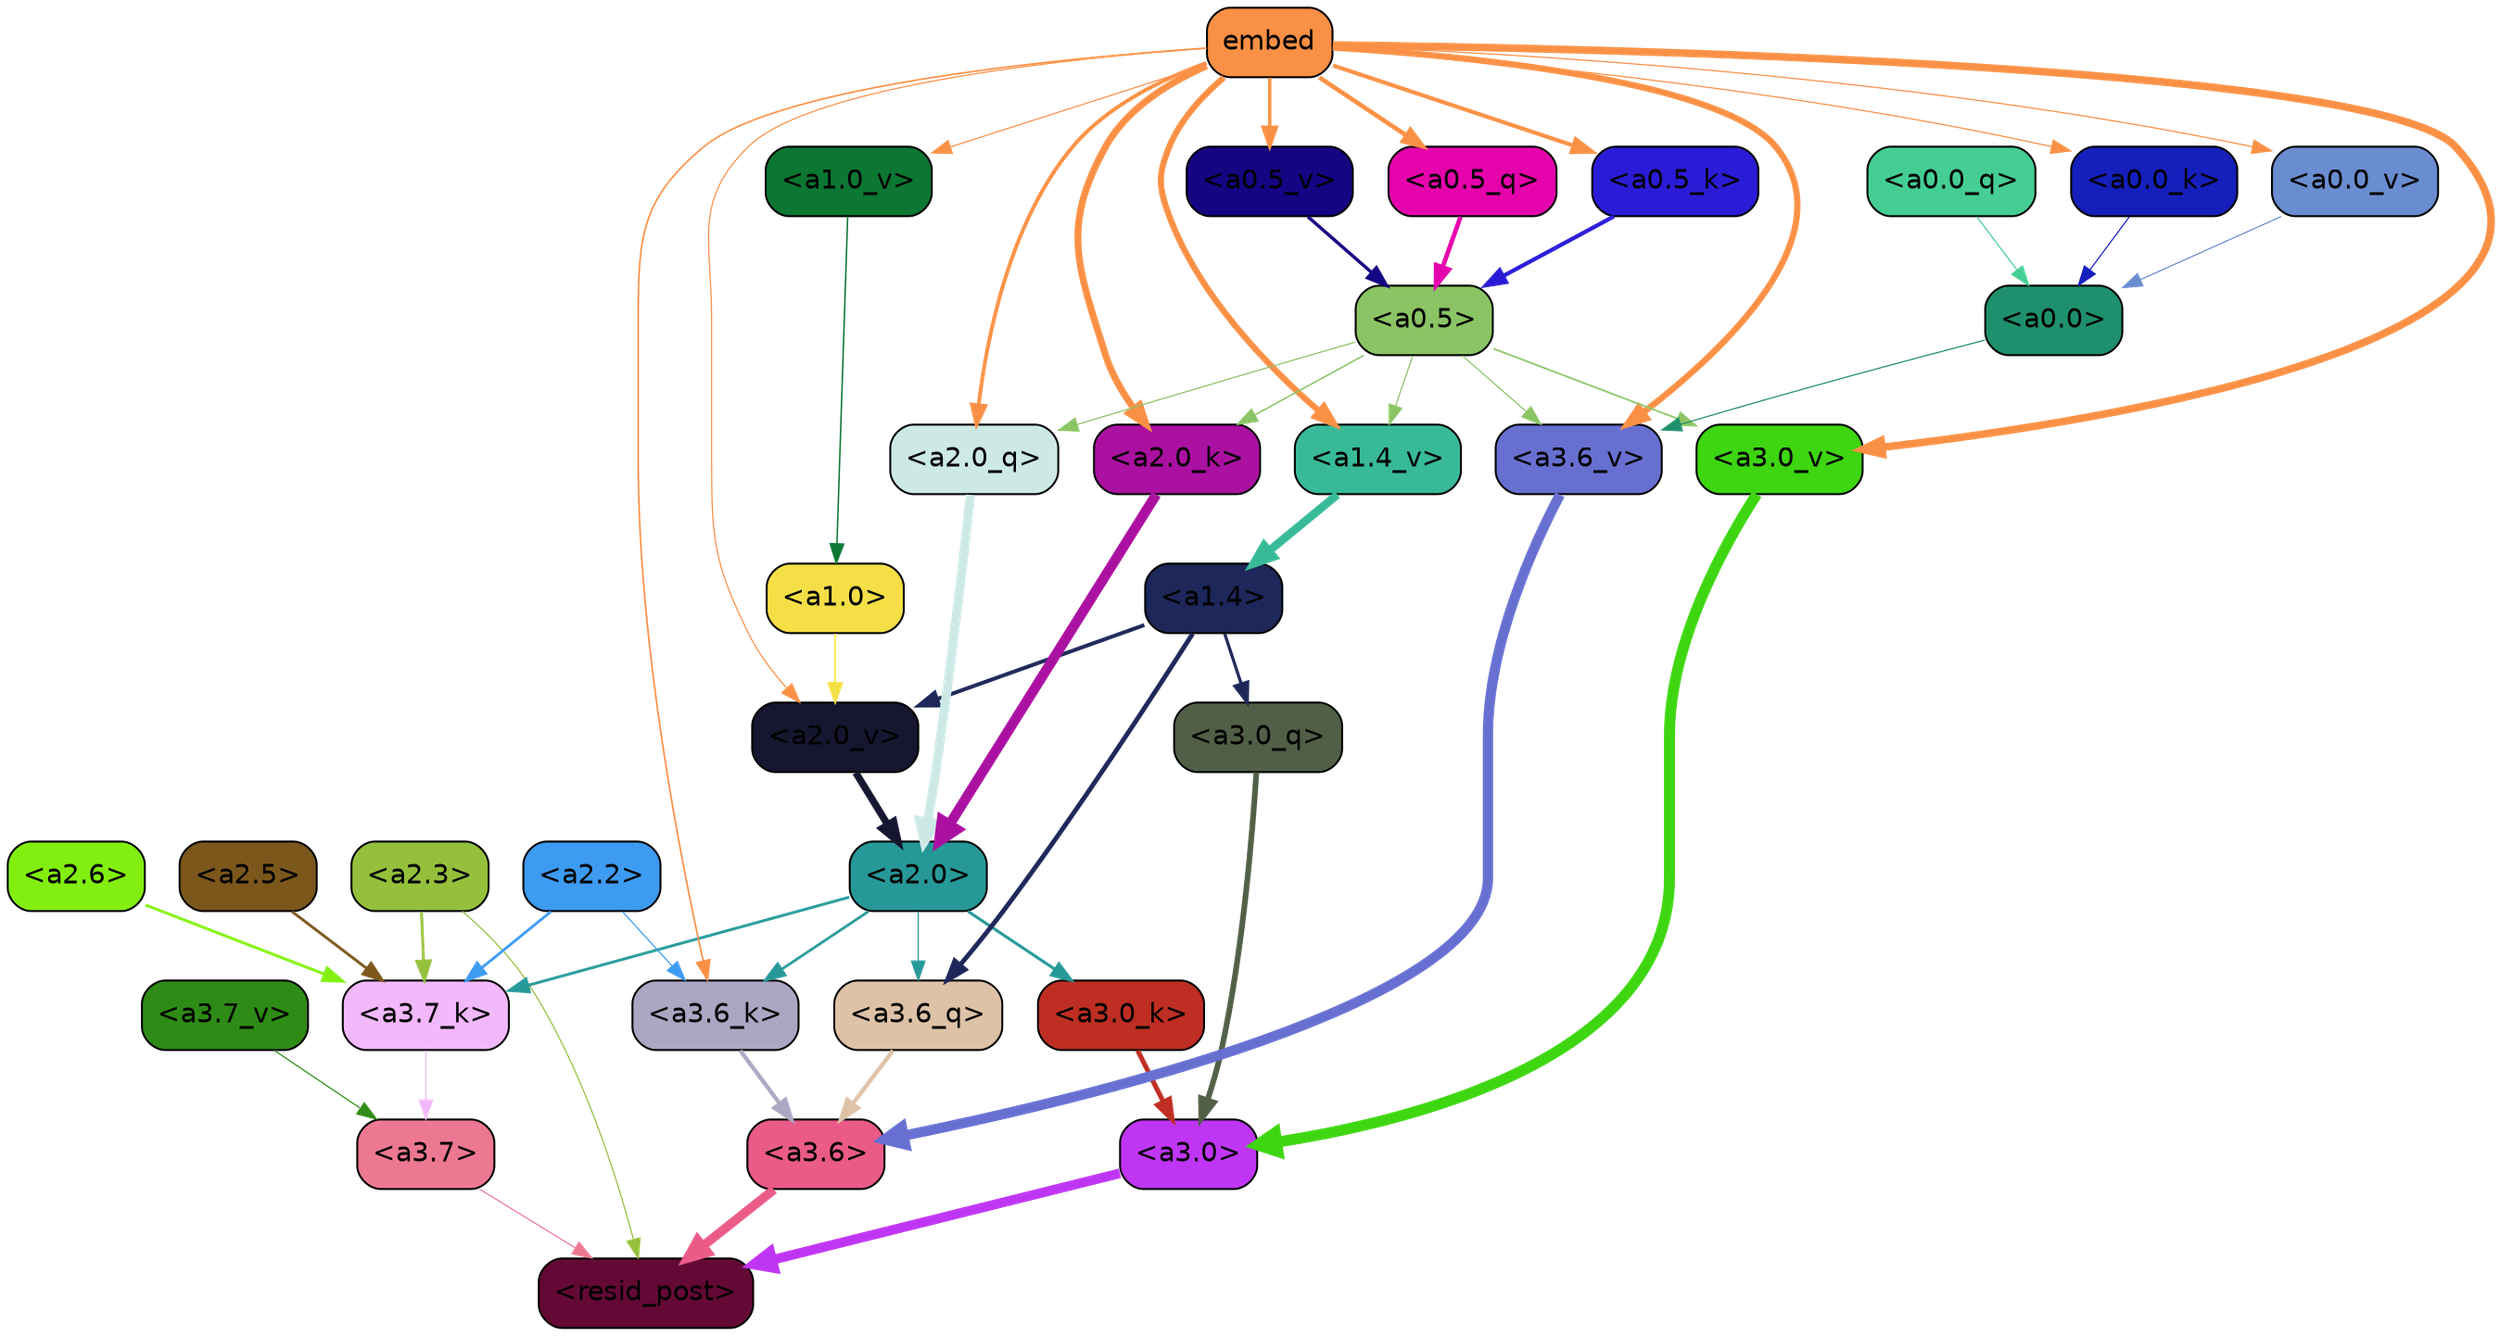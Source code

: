 strict digraph "" {
	graph [bgcolor=transparent,
		layout=dot,
		overlap=false,
		splines=true
	];
	"<a3.7>"	[color=black,
		fillcolor="#ed7891",
		fontname=Helvetica,
		shape=box,
		style="filled, rounded"];
	"<resid_post>"	[color=black,
		fillcolor="#640935",
		fontname=Helvetica,
		shape=box,
		style="filled, rounded"];
	"<a3.7>" -> "<resid_post>"	[color="#ed7891",
		penwidth=0.6];
	"<a3.6>"	[color=black,
		fillcolor="#ea5b87",
		fontname=Helvetica,
		shape=box,
		style="filled, rounded"];
	"<a3.6>" -> "<resid_post>"	[color="#ea5b87",
		penwidth=4.749041676521301];
	"<a3.0>"	[color=black,
		fillcolor="#bf35f4",
		fontname=Helvetica,
		shape=box,
		style="filled, rounded"];
	"<a3.0>" -> "<resid_post>"	[color="#bf35f4",
		penwidth=5.004215121269226];
	"<a2.3>"	[color=black,
		fillcolor="#94c03c",
		fontname=Helvetica,
		shape=box,
		style="filled, rounded"];
	"<a2.3>" -> "<resid_post>"	[color="#94c03c",
		penwidth=0.6];
	"<a3.7_k>"	[color=black,
		fillcolor="#f2b8fc",
		fontname=Helvetica,
		shape=box,
		style="filled, rounded"];
	"<a2.3>" -> "<a3.7_k>"	[color="#94c03c",
		penwidth=1.4559586644172668];
	"<a3.6_q>"	[color=black,
		fillcolor="#dec2a7",
		fontname=Helvetica,
		shape=box,
		style="filled, rounded"];
	"<a3.6_q>" -> "<a3.6>"	[color="#dec2a7",
		penwidth=2.199681341648102];
	"<a3.0_q>"	[color=black,
		fillcolor="#515f46",
		fontname=Helvetica,
		shape=box,
		style="filled, rounded"];
	"<a3.0_q>" -> "<a3.0>"	[color="#515f46",
		penwidth=2.9459195733070374];
	"<a3.7_k>" -> "<a3.7>"	[color="#f2b8fc",
		penwidth=0.6];
	"<a3.6_k>"	[color=black,
		fillcolor="#aba7c3",
		fontname=Helvetica,
		shape=box,
		style="filled, rounded"];
	"<a3.6_k>" -> "<a3.6>"	[color="#aba7c3",
		penwidth=2.13908451795578];
	"<a3.0_k>"	[color=black,
		fillcolor="#be2e22",
		fontname=Helvetica,
		shape=box,
		style="filled, rounded"];
	"<a3.0_k>" -> "<a3.0>"	[color="#be2e22",
		penwidth=2.520303964614868];
	"<a3.7_v>"	[color=black,
		fillcolor="#2e8b15",
		fontname=Helvetica,
		shape=box,
		style="filled, rounded"];
	"<a3.7_v>" -> "<a3.7>"	[color="#2e8b15",
		penwidth=0.6];
	"<a3.6_v>"	[color=black,
		fillcolor="#6770d1",
		fontname=Helvetica,
		shape=box,
		style="filled, rounded"];
	"<a3.6_v>" -> "<a3.6>"	[color="#6770d1",
		penwidth=5.297133803367615];
	"<a3.0_v>"	[color=black,
		fillcolor="#3ed511",
		fontname=Helvetica,
		shape=box,
		style="filled, rounded"];
	"<a3.0_v>" -> "<a3.0>"	[color="#3ed511",
		penwidth=5.680712580680847];
	"<a2.0>"	[color=black,
		fillcolor="#279898",
		fontname=Helvetica,
		shape=box,
		style="filled, rounded"];
	"<a2.0>" -> "<a3.6_q>"	[color="#279898",
		penwidth=0.6];
	"<a2.0>" -> "<a3.7_k>"	[color="#279898",
		penwidth=1.4582423567771912];
	"<a2.0>" -> "<a3.6_k>"	[color="#279898",
		penwidth=1.3792681694030762];
	"<a2.0>" -> "<a3.0_k>"	[color="#279898",
		penwidth=1.5433646440505981];
	"<a1.4>"	[color=black,
		fillcolor="#1d2759",
		fontname=Helvetica,
		shape=box,
		style="filled, rounded"];
	"<a1.4>" -> "<a3.6_q>"	[color="#1d2759",
		penwidth=2.419991135597229];
	"<a1.4>" -> "<a3.0_q>"	[color="#1d2759",
		penwidth=1.6166993975639343];
	"<a2.0_v>"	[color=black,
		fillcolor="#161630",
		fontname=Helvetica,
		shape=box,
		style="filled, rounded"];
	"<a1.4>" -> "<a2.0_v>"	[color="#1d2759",
		penwidth=2.0025704503059387];
	"<a2.6>"	[color=black,
		fillcolor="#82ef10",
		fontname=Helvetica,
		shape=box,
		style="filled, rounded"];
	"<a2.6>" -> "<a3.7_k>"	[color="#82ef10",
		penwidth=1.468173325061798];
	"<a2.5>"	[color=black,
		fillcolor="#7c571c",
		fontname=Helvetica,
		shape=box,
		style="filled, rounded"];
	"<a2.5>" -> "<a3.7_k>"	[color="#7c571c",
		penwidth=1.457568109035492];
	"<a2.2>"	[color=black,
		fillcolor="#3d9bf2",
		fontname=Helvetica,
		shape=box,
		style="filled, rounded"];
	"<a2.2>" -> "<a3.7_k>"	[color="#3d9bf2",
		penwidth=1.4199435114860535];
	"<a2.2>" -> "<a3.6_k>"	[color="#3d9bf2",
		penwidth=0.6];
	embed	[color=black,
		fillcolor="#fa9045",
		fontname=Helvetica,
		shape=box,
		style="filled, rounded"];
	embed -> "<a3.6_k>"	[color="#fa9045",
		penwidth=0.8273519277572632];
	embed -> "<a3.6_v>"	[color="#fa9045",
		penwidth=3.2414157912135124];
	embed -> "<a3.0_v>"	[color="#fa9045",
		penwidth=3.929257571697235];
	"<a2.0_q>"	[color=black,
		fillcolor="#cce9e6",
		fontname=Helvetica,
		shape=box,
		style="filled, rounded"];
	embed -> "<a2.0_q>"	[color="#fa9045",
		penwidth=1.964182734489441];
	"<a2.0_k>"	[color=black,
		fillcolor="#ab11a1",
		fontname=Helvetica,
		shape=box,
		style="filled, rounded"];
	embed -> "<a2.0_k>"	[color="#fa9045",
		penwidth=3.5506991147994995];
	embed -> "<a2.0_v>"	[color="#fa9045",
		penwidth=0.6];
	"<a1.4_v>"	[color=black,
		fillcolor="#38ba99",
		fontname=Helvetica,
		shape=box,
		style="filled, rounded"];
	embed -> "<a1.4_v>"	[color="#fa9045",
		penwidth=3.168231725692749];
	"<a1.0_v>"	[color=black,
		fillcolor="#0b7732",
		fontname=Helvetica,
		shape=box,
		style="filled, rounded"];
	embed -> "<a1.0_v>"	[color="#fa9045",
		penwidth=0.6];
	"<a0.5_q>"	[color=black,
		fillcolor="#e503ab",
		fontname=Helvetica,
		shape=box,
		style="filled, rounded"];
	embed -> "<a0.5_q>"	[color="#fa9045",
		penwidth=2.327558994293213];
	"<a0.5_k>"	[color=black,
		fillcolor="#2a1cd6",
		fontname=Helvetica,
		shape=box,
		style="filled, rounded"];
	embed -> "<a0.5_k>"	[color="#fa9045",
		penwidth=2.1025025844573975];
	"<a0.0_k>"	[color=black,
		fillcolor="#151fbc",
		fontname=Helvetica,
		shape=box,
		style="filled, rounded"];
	embed -> "<a0.0_k>"	[color="#fa9045",
		penwidth=0.6];
	"<a0.5_v>"	[color=black,
		fillcolor="#150583",
		fontname=Helvetica,
		shape=box,
		style="filled, rounded"];
	embed -> "<a0.5_v>"	[color="#fa9045",
		penwidth=1.7111363410949707];
	"<a0.0_v>"	[color=black,
		fillcolor="#6a8cd0",
		fontname=Helvetica,
		shape=box,
		style="filled, rounded"];
	embed -> "<a0.0_v>"	[color="#fa9045",
		penwidth=0.6];
	"<a0.5>"	[color=black,
		fillcolor="#8ac464",
		fontname=Helvetica,
		shape=box,
		style="filled, rounded"];
	"<a0.5>" -> "<a3.6_v>"	[color="#8ac464",
		penwidth=0.6];
	"<a0.5>" -> "<a3.0_v>"	[color="#8ac464",
		penwidth=0.8535017371177673];
	"<a0.5>" -> "<a2.0_q>"	[color="#8ac464",
		penwidth=0.6];
	"<a0.5>" -> "<a2.0_k>"	[color="#8ac464",
		penwidth=0.7573999166488647];
	"<a0.5>" -> "<a1.4_v>"	[color="#8ac464",
		penwidth=0.6];
	"<a0.0>"	[color=black,
		fillcolor="#1f906d",
		fontname=Helvetica,
		shape=box,
		style="filled, rounded"];
	"<a0.0>" -> "<a3.6_v>"	[color="#1f906d",
		penwidth=0.6];
	"<a2.0_q>" -> "<a2.0>"	[color="#cce9e6",
		penwidth=4.792815744876862];
	"<a2.0_k>" -> "<a2.0>"	[color="#ab11a1",
		penwidth=5.262323796749115];
	"<a2.0_v>" -> "<a2.0>"	[color="#161630",
		penwidth=3.7105380296707153];
	"<a1.0>"	[color=black,
		fillcolor="#f5df46",
		fontname=Helvetica,
		shape=box,
		style="filled, rounded"];
	"<a1.0>" -> "<a2.0_v>"	[color="#f5df46",
		penwidth=1.0112443566322327];
	"<a1.4_v>" -> "<a1.4>"	[color="#38ba99",
		penwidth=4.302925705909729];
	"<a1.0_v>" -> "<a1.0>"	[color="#0b7732",
		penwidth=0.751367449760437];
	"<a0.5_q>" -> "<a0.5>"	[color="#e503ab",
		penwidth=2.3275599479675293];
	"<a0.0_q>"	[color=black,
		fillcolor="#45ce94",
		fontname=Helvetica,
		shape=box,
		style="filled, rounded"];
	"<a0.0_q>" -> "<a0.0>"	[color="#45ce94",
		penwidth=0.6];
	"<a0.5_k>" -> "<a0.5>"	[color="#2a1cd6",
		penwidth=2.1024985313415527];
	"<a0.0_k>" -> "<a0.0>"	[color="#151fbc",
		penwidth=0.6];
	"<a0.5_v>" -> "<a0.5>"	[color="#150583",
		penwidth=1.711136817932129];
	"<a0.0_v>" -> "<a0.0>"	[color="#6a8cd0",
		penwidth=0.6];
}
